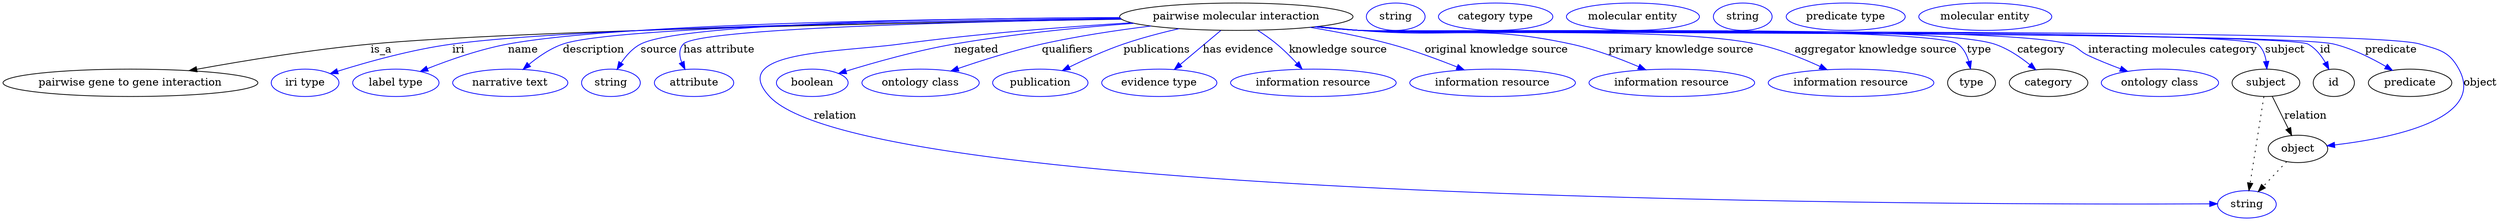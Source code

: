 digraph {
	graph [bb="0,0,3268,283"];
	node [label="\N"];
	"pairwise molecular interaction"	[height=0.5,
		label="pairwise molecular interaction",
		pos="1615,265",
		width=4.2427];
	"pairwise gene to gene interaction"	[height=0.5,
		pos="167.04,178",
		width=4.6399];
	"pairwise molecular interaction" -> "pairwise gene to gene interaction"	[label=is_a,
		lp="496.04,221.5",
		pos="e,244.04,194.02 1464.8,261.72 1201.8,257.33 668.1,246.57 482.04,229 404.46,221.67 316.99,207.29 253.94,195.83"];
	iri	[color=blue,
		height=0.5,
		label="iri type",
		pos="396.04,178",
		width=1.2277];
	"pairwise molecular interaction" -> iri	[color=blue,
		label=iri,
		lp="597.04,221.5",
		pos="e,429.02,190.15 1463.7,262.5 1220.5,259.48 753.33,250.95 589.04,229 536.44,221.97 477.63,205.43 438.9,193.29",
		style=solid];
	name	[color=blue,
		height=0.5,
		label="label type",
		pos="515.04,178",
		width=1.5707];
	"pairwise molecular interaction" -> name	[color=blue,
		label=name,
		lp="682.04,221.5",
		pos="e,547.01,192.9 1462.6,263.78 1233.4,262.54 810.91,256.44 662.04,229 625.36,222.24 585.39,208.18 556.4,196.69",
		style=solid];
	description	[color=blue,
		height=0.5,
		label="narrative text",
		pos="665.04,178",
		width=2.0943];
	"pairwise molecular interaction" -> description	[color=blue,
		label=description,
		lp="774.54,221.5",
		pos="e,681.81,195.58 1463.3,262.75 1229.5,260.1 800.8,252.12 734.04,229 717.64,223.32 701.78,212.35 689.41,202.13",
		style=solid];
	source	[color=blue,
		height=0.5,
		label=string,
		pos="797.04,178",
		width=1.0652];
	"pairwise molecular interaction" -> source	[color=blue,
		label=source,
		lp="859.04,221.5",
		pos="e,804.77,195.64 1462.1,264.06 1250.7,263.09 888.91,257.25 835.04,229 824.64,223.55 816.27,213.85 810.06,204.43",
		style=solid];
	"has attribute"	[color=blue,
		height=0.5,
		label=attribute,
		pos="905.04,178",
		width=1.4443];
	"pairwise molecular interaction" -> "has attribute"	[color=blue,
		label="has attribute",
		lp="938.04,221.5",
		pos="e,893.12,195.81 1464.1,261.95 1257.7,258.4 910.49,249.41 891.04,229 884.89,222.55 885.58,213.63 888.73,205.11",
		style=solid];
	relation	[color=blue,
		height=0.5,
		label=string,
		pos="2940,18",
		width=1.0652];
	"pairwise molecular interaction" -> relation	[color=blue,
		label=relation,
		lp="1090,134.5",
		pos="e,2901.3,18.74 1477.9,257.03 1390.8,251.63 1276,242.72 1175,229 1093.8,217.97 948.23,220.02 1004,160 1136.4,17.614 2603.4,17.358 \
2891.2,18.69",
		style=solid];
	negated	[color=blue,
		height=0.5,
		label=boolean,
		pos="1060,178",
		width=1.2999];
	"pairwise molecular interaction" -> negated	[color=blue,
		label=negated,
		lp="1274,221.5",
		pos="e,1094.4,190.34 1480.8,256.31 1410.3,251.01 1322.6,242.43 1245,229 1196.2,220.54 1141.5,204.99 1104.4,193.47",
		style=solid];
	qualifiers	[color=blue,
		height=0.5,
		label="ontology class",
		pos="1201,178",
		width=2.1304];
	"pairwise molecular interaction" -> qualifiers	[color=blue,
		label=qualifiers,
		lp="1393.5,221.5",
		pos="e,1240.7,193.53 1502.9,252.74 1458.2,247.18 1406.4,239.39 1360,229 1322.7,220.63 1281.5,207.57 1250.4,196.9",
		style=solid];
	publications	[color=blue,
		height=0.5,
		label=publication,
		pos="1358,178",
		width=1.7332];
	"pairwise molecular interaction" -> publications	[color=blue,
		label=publications,
		lp="1511,221.5",
		pos="e,1387,194.2 1540.1,249.3 1516.4,243.86 1490.4,237.03 1467,229 1442.8,220.66 1416.7,208.78 1396,198.69",
		style=solid];
	"has evidence"	[color=blue,
		height=0.5,
		label="evidence type",
		pos="1514,178",
		width=2.0943];
	"pairwise molecular interaction" -> "has evidence"	[color=blue,
		label="has evidence",
		lp="1617.5,221.5",
		pos="e,1533.8,195.6 1594.6,246.8 1579.3,233.96 1558.3,216.27 1541.6,202.19",
		style=solid];
	"knowledge source"	[color=blue,
		height=0.5,
		label="information resource",
		pos="1716,178",
		width=3.015];
	"pairwise molecular interaction" -> "knowledge source"	[color=blue,
		label="knowledge source",
		lp="1748.5,221.5",
		pos="e,1701.3,196.14 1643.1,247.13 1651.4,241.7 1660.3,235.42 1668,229 1677.2,221.33 1686.5,212.07 1694.5,203.61",
		style=solid];
	"original knowledge source"	[color=blue,
		height=0.5,
		label="information resource",
		pos="1951,178",
		width=3.015];
	"pairwise molecular interaction" -> "original knowledge source"	[color=blue,
		label="original knowledge source",
		lp="1956,221.5",
		pos="e,1913.8,195.02 1711.7,251 1745.3,245.49 1783.1,238.18 1817,229 1846.7,220.97 1879,209.03 1904.4,198.83",
		style=solid];
	"primary knowledge source"	[color=blue,
		height=0.5,
		label="information resource",
		pos="2186,178",
		width=3.015];
	"pairwise molecular interaction" -> "primary knowledge source"	[color=blue,
		label="primary knowledge source",
		lp="2198,221.5",
		pos="e,2151.9,195.16 1722.2,252.15 1740.5,250.3 1759.3,248.51 1777,247 1900,236.56 1933.5,255.14 2054,229 2084.5,222.39 2117.3,210 2142.6,\
199.21",
		style=solid];
	"aggregator knowledge source"	[color=blue,
		height=0.5,
		label="information resource",
		pos="2421,178",
		width=3.015];
	"pairwise molecular interaction" -> "aggregator knowledge source"	[color=blue,
		label="aggregator knowledge source",
		lp="2453.5,221.5",
		pos="e,2389.6,195.23 1719.9,251.91 1738.9,250.03 1758.6,248.29 1777,247 1892.4,238.96 2183.9,252.98 2297,229 2325.9,222.89 2356.6,210.53 \
2380.3,199.63",
		style=solid];
	type	[height=0.5,
		pos="2579,178",
		width=0.86659];
	"pairwise molecular interaction" -> type	[color=blue,
		label=type,
		lp="2589,221.5",
		pos="e,2577.7,196.33 1719.1,251.82 1738.3,249.92 1758.3,248.2 1777,247 1820.5,244.22 2525.7,254.46 2561,229 2568.5,223.65 2572.8,214.94 \
2575.4,206.28",
		style=solid];
	category	[height=0.5,
		pos="2680,178",
		width=1.4263];
	"pairwise molecular interaction" -> category	[color=blue,
		label=category,
		lp="2670.5,221.5",
		pos="e,2663.3,195.2 1719.1,251.79 1738.3,249.9 1758.3,248.19 1777,247 1869.3,241.17 2521.2,257.88 2609,229 2626.1,223.4 2642.6,212.21 \
2655.4,201.83",
		style=solid];
	"interacting molecules category"	[color=blue,
		height=0.5,
		label="ontology class",
		pos="2826,178",
		width=2.1304];
	"pairwise molecular interaction" -> "interacting molecules category"	[color=blue,
		label="interacting molecules category",
		lp="2843,221.5",
		pos="e,2783.8,193.04 1719.1,251.76 1738.3,249.87 1758.3,248.16 1777,247 1880.1,240.61 2606.6,256.67 2706,229 2718.9,225.42 2720,219.68 \
2732,214 2745.5,207.67 2760.4,201.68 2774.3,196.49",
		style=solid];
	subject	[height=0.5,
		pos="2965,178",
		width=1.2277];
	"pairwise molecular interaction" -> subject	[color=blue,
		label=subject,
		lp="2990,221.5",
		pos="e,2966.2,196.13 1718.6,251.74 1738,249.84 1758.1,248.13 1777,247 1809.7,245.04 2928.7,249.68 2954,229 2960.8,223.48 2964,214.85 \
2965.4,206.3",
		style=solid];
	id	[height=0.5,
		pos="3054,178",
		width=0.75];
	"pairwise molecular interaction" -> id	[color=blue,
		label=id,
		lp="3043,221.5",
		pos="e,3047.6,195.71 1718.6,251.73 1738,249.83 1758.1,248.13 1777,247 1811.5,244.95 2989.6,245.37 3020,229 3029.9,223.7 3037.4,214.15 \
3042.9,204.82",
		style=solid];
	predicate	[height=0.5,
		pos="3154,178",
		width=1.5165];
	"pairwise molecular interaction" -> predicate	[color=blue,
		label=predicate,
		lp="3129,221.5",
		pos="e,3131,194.32 1718.6,251.72 1738,249.82 1758.1,248.12 1777,247 1847.9,242.79 2985.1,245.79 3054,229 3078.2,223.12 3103.2,210.61 \
3122.2,199.58",
		style=solid];
	object	[height=0.5,
		pos="3007,91",
		width=1.0832];
	"pairwise molecular interaction" -> object	[color=blue,
		label=object,
		lp="3246,178",
		pos="e,3045.1,95.128 1718.6,251.7 1738,249.81 1758.1,248.11 1777,247 1854.1,242.47 3093.1,251.35 3167,229 3192.9,221.19 3205.1,219.72 \
3218,196 3254.1,129.75 3128.3,104.96 3055.4,96.293",
		style=solid];
	association_type	[color=blue,
		height=0.5,
		label=string,
		pos="1824,265",
		width=1.0652];
	association_category	[color=blue,
		height=0.5,
		label="category type",
		pos="1955,265",
		width=2.0762];
	subject -> relation	[pos="e,2942.8,36.188 2962.3,159.79 2958,132.48 2949.5,78.994 2944.4,46.38",
		style=dotted];
	subject -> object	[label=relation,
		lp="3017,134.5",
		pos="e,2998.8,108.76 2973.3,160.21 2979.3,148.1 2987.5,131.53 2994.3,117.76"];
	"pairwise molecular interaction_subject"	[color=blue,
		height=0.5,
		label="molecular entity",
		pos="2135,265",
		width=2.4192];
	"pairwise molecular interaction_id"	[color=blue,
		height=0.5,
		label=string,
		pos="2278,265",
		width=1.0652];
	"pairwise molecular interaction_predicate"	[color=blue,
		height=0.5,
		label="predicate type",
		pos="2412,265",
		width=2.1665];
	object -> relation	[pos="e,2954.9,34.713 2992.2,74.243 2983.2,64.775 2971.7,52.56 2961.8,42.024",
		style=dotted];
	"pairwise molecular interaction_object"	[color=blue,
		height=0.5,
		label="molecular entity",
		pos="2595,265",
		width=2.4192];
}
